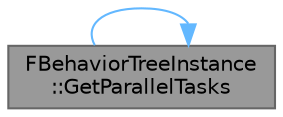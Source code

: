 digraph "FBehaviorTreeInstance::GetParallelTasks"
{
 // INTERACTIVE_SVG=YES
 // LATEX_PDF_SIZE
  bgcolor="transparent";
  edge [fontname=Helvetica,fontsize=10,labelfontname=Helvetica,labelfontsize=10];
  node [fontname=Helvetica,fontsize=10,shape=box,height=0.2,width=0.4];
  rankdir="LR";
  Node1 [id="Node000001",label="FBehaviorTreeInstance\l::GetParallelTasks",height=0.2,width=0.4,color="gray40", fillcolor="grey60", style="filled", fontcolor="black",tooltip="get list of all active parallel tasks"];
  Node1 -> Node1 [id="edge1_Node000001_Node000001",color="steelblue1",style="solid",tooltip=" "];
}
